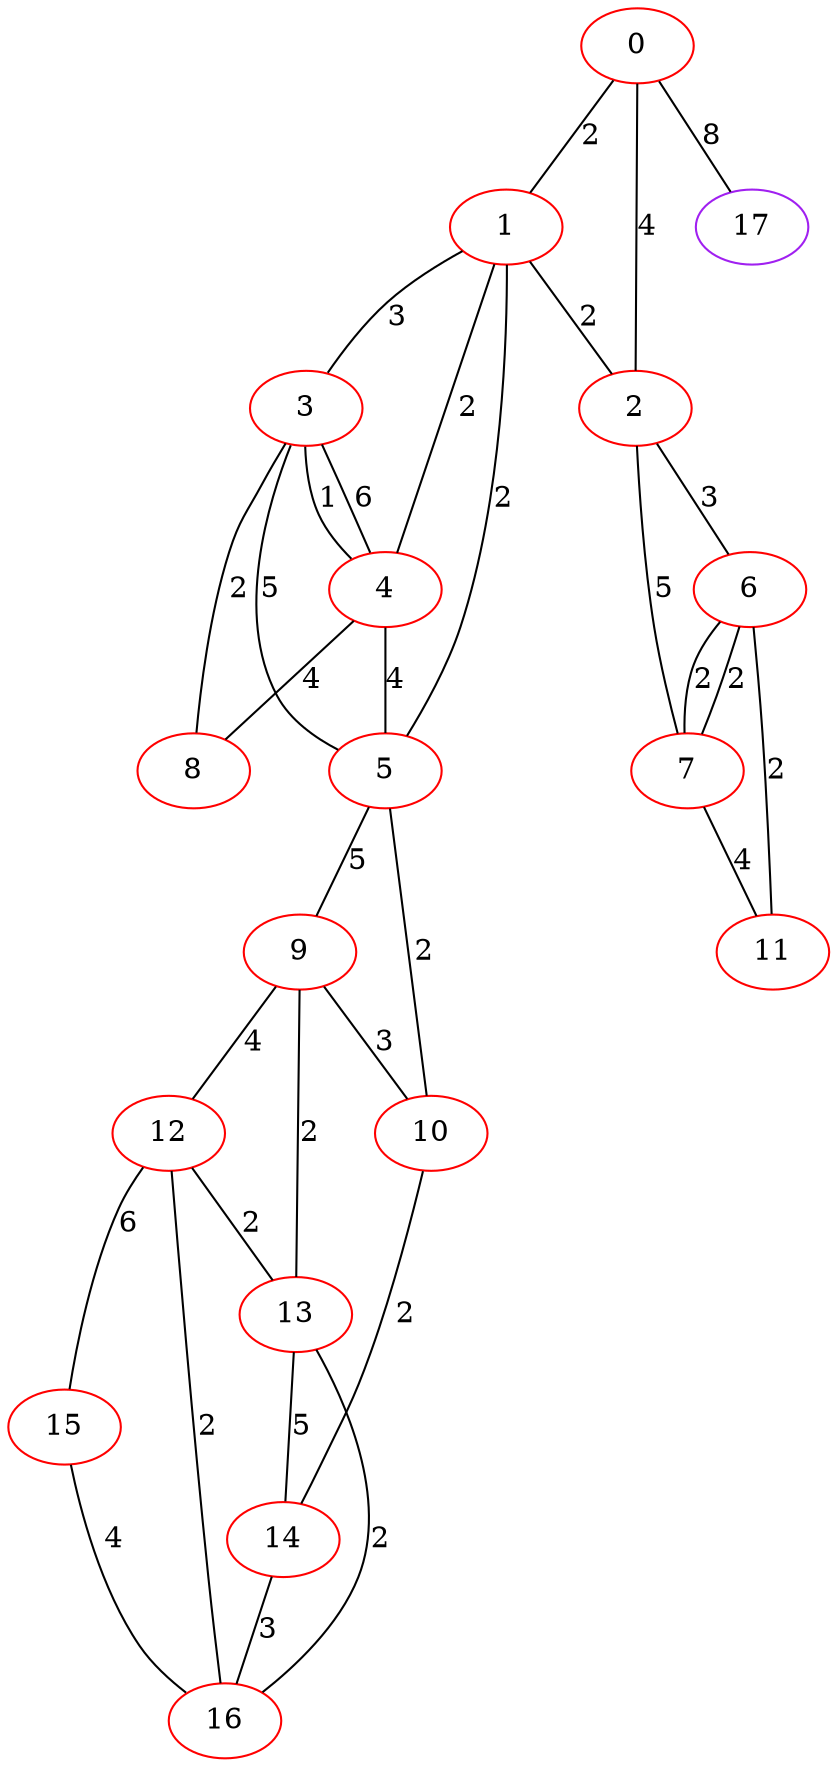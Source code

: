 graph "" {
0 [color=red, weight=1];
1 [color=red, weight=1];
2 [color=red, weight=1];
3 [color=red, weight=1];
4 [color=red, weight=1];
5 [color=red, weight=1];
6 [color=red, weight=1];
7 [color=red, weight=1];
8 [color=red, weight=1];
9 [color=red, weight=1];
10 [color=red, weight=1];
11 [color=red, weight=1];
12 [color=red, weight=1];
13 [color=red, weight=1];
14 [color=red, weight=1];
15 [color=red, weight=1];
16 [color=red, weight=1];
17 [color=purple, weight=4];
0 -- 1  [key=0, label=2];
0 -- 2  [key=0, label=4];
0 -- 17  [key=0, label=8];
1 -- 2  [key=0, label=2];
1 -- 3  [key=0, label=3];
1 -- 4  [key=0, label=2];
1 -- 5  [key=0, label=2];
2 -- 6  [key=0, label=3];
2 -- 7  [key=0, label=5];
3 -- 8  [key=0, label=2];
3 -- 4  [key=0, label=1];
3 -- 4  [key=1, label=6];
3 -- 5  [key=0, label=5];
4 -- 8  [key=0, label=4];
4 -- 5  [key=0, label=4];
5 -- 9  [key=0, label=5];
5 -- 10  [key=0, label=2];
6 -- 11  [key=0, label=2];
6 -- 7  [key=0, label=2];
6 -- 7  [key=1, label=2];
7 -- 11  [key=0, label=4];
9 -- 10  [key=0, label=3];
9 -- 12  [key=0, label=4];
9 -- 13  [key=0, label=2];
10 -- 14  [key=0, label=2];
12 -- 16  [key=0, label=2];
12 -- 13  [key=0, label=2];
12 -- 15  [key=0, label=6];
13 -- 16  [key=0, label=2];
13 -- 14  [key=0, label=5];
14 -- 16  [key=0, label=3];
15 -- 16  [key=0, label=4];
}
